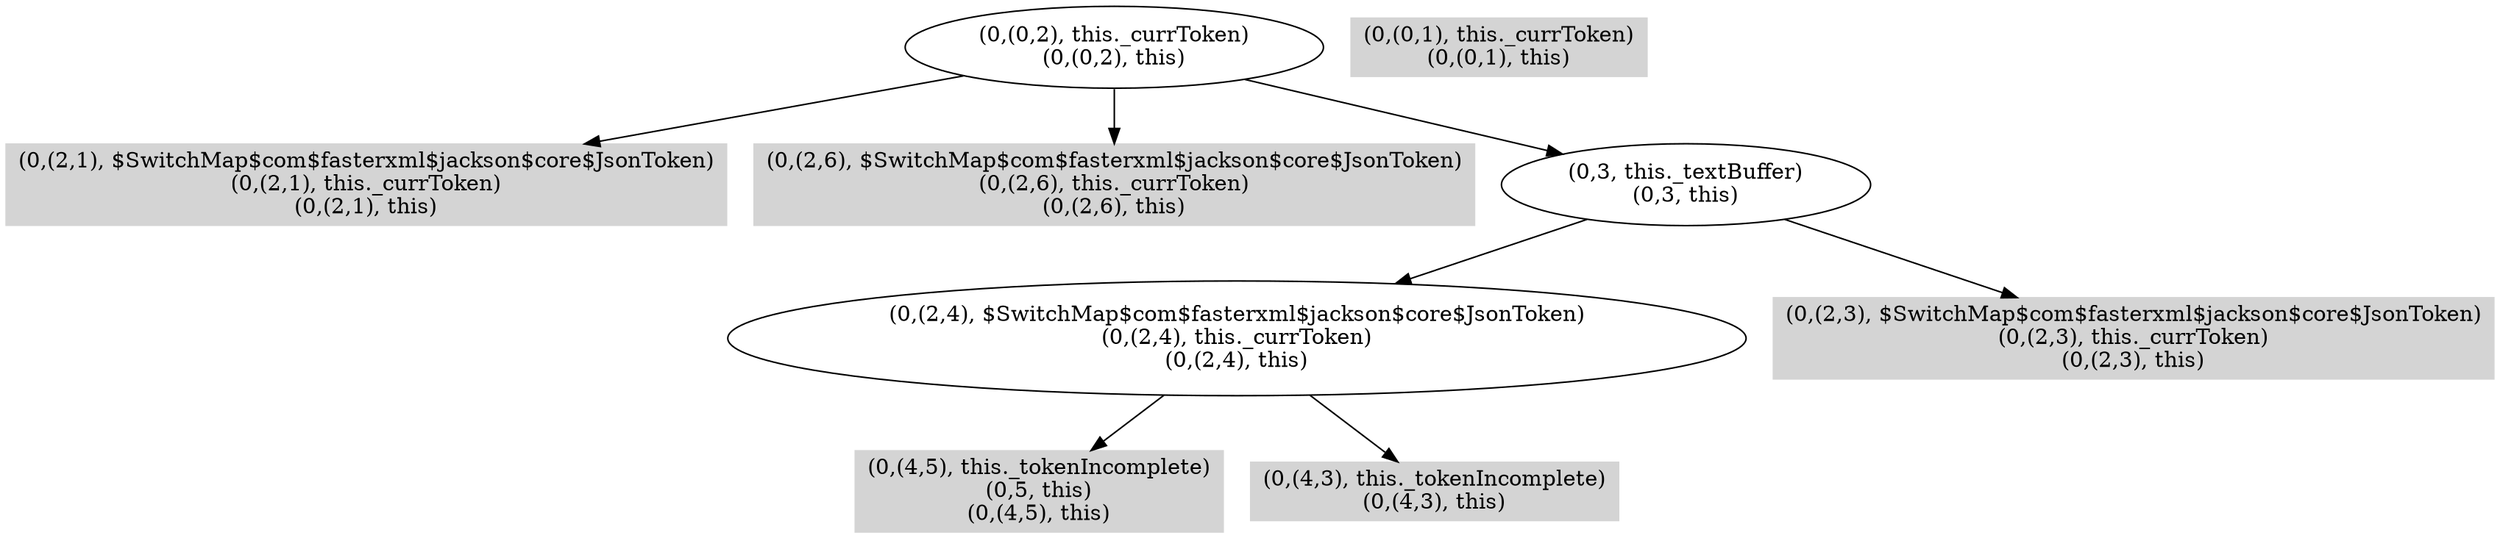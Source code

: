 digraph { 
83 [shape=box,style=filled,color=".0 .0 .83",label="(0,(2,1), $SwitchMap$com$fasterxml$jackson$core$JsonToken)\n(0,(2,1), this._currToken)\n(0,(2,1), this)"];
84 [shape=box,style=filled,color=".0 .0 .83",label="(0,(2,6), $SwitchMap$com$fasterxml$jackson$core$JsonToken)\n(0,(2,6), this._currToken)\n(0,(2,6), this)"];
85 [shape=box,style=filled,color=".0 .0 .83",label="(0,(4,5), this._tokenIncomplete)\n(0,5, this)\n(0,(4,5), this)"];
86 [shape=box,style=filled,color=".0 .0 .83",label="(0,(4,3), this._tokenIncomplete)\n(0,(4,3), this)"];
87 [label="(0,(2,4), $SwitchMap$com$fasterxml$jackson$core$JsonToken)\n(0,(2,4), this._currToken)\n(0,(2,4), this)"];
88 [shape=box,style=filled,color=".0 .0 .83",label="(0,(2,3), $SwitchMap$com$fasterxml$jackson$core$JsonToken)\n(0,(2,3), this._currToken)\n(0,(2,3), this)"];
89 [label="(0,3, this._textBuffer)\n(0,3, this)"];
90 [label="(0,(0,2), this._currToken)\n(0,(0,2), this)"];
91 [shape=box,style=filled,color=".0 .0 .83",label="(0,(0,1), this._currToken)\n(0,(0,1), this)"];
87 -> 85;
87 -> 86;
89 -> 87;
89 -> 88;
90 -> 83;
90 -> 84;
90 -> 89;
}